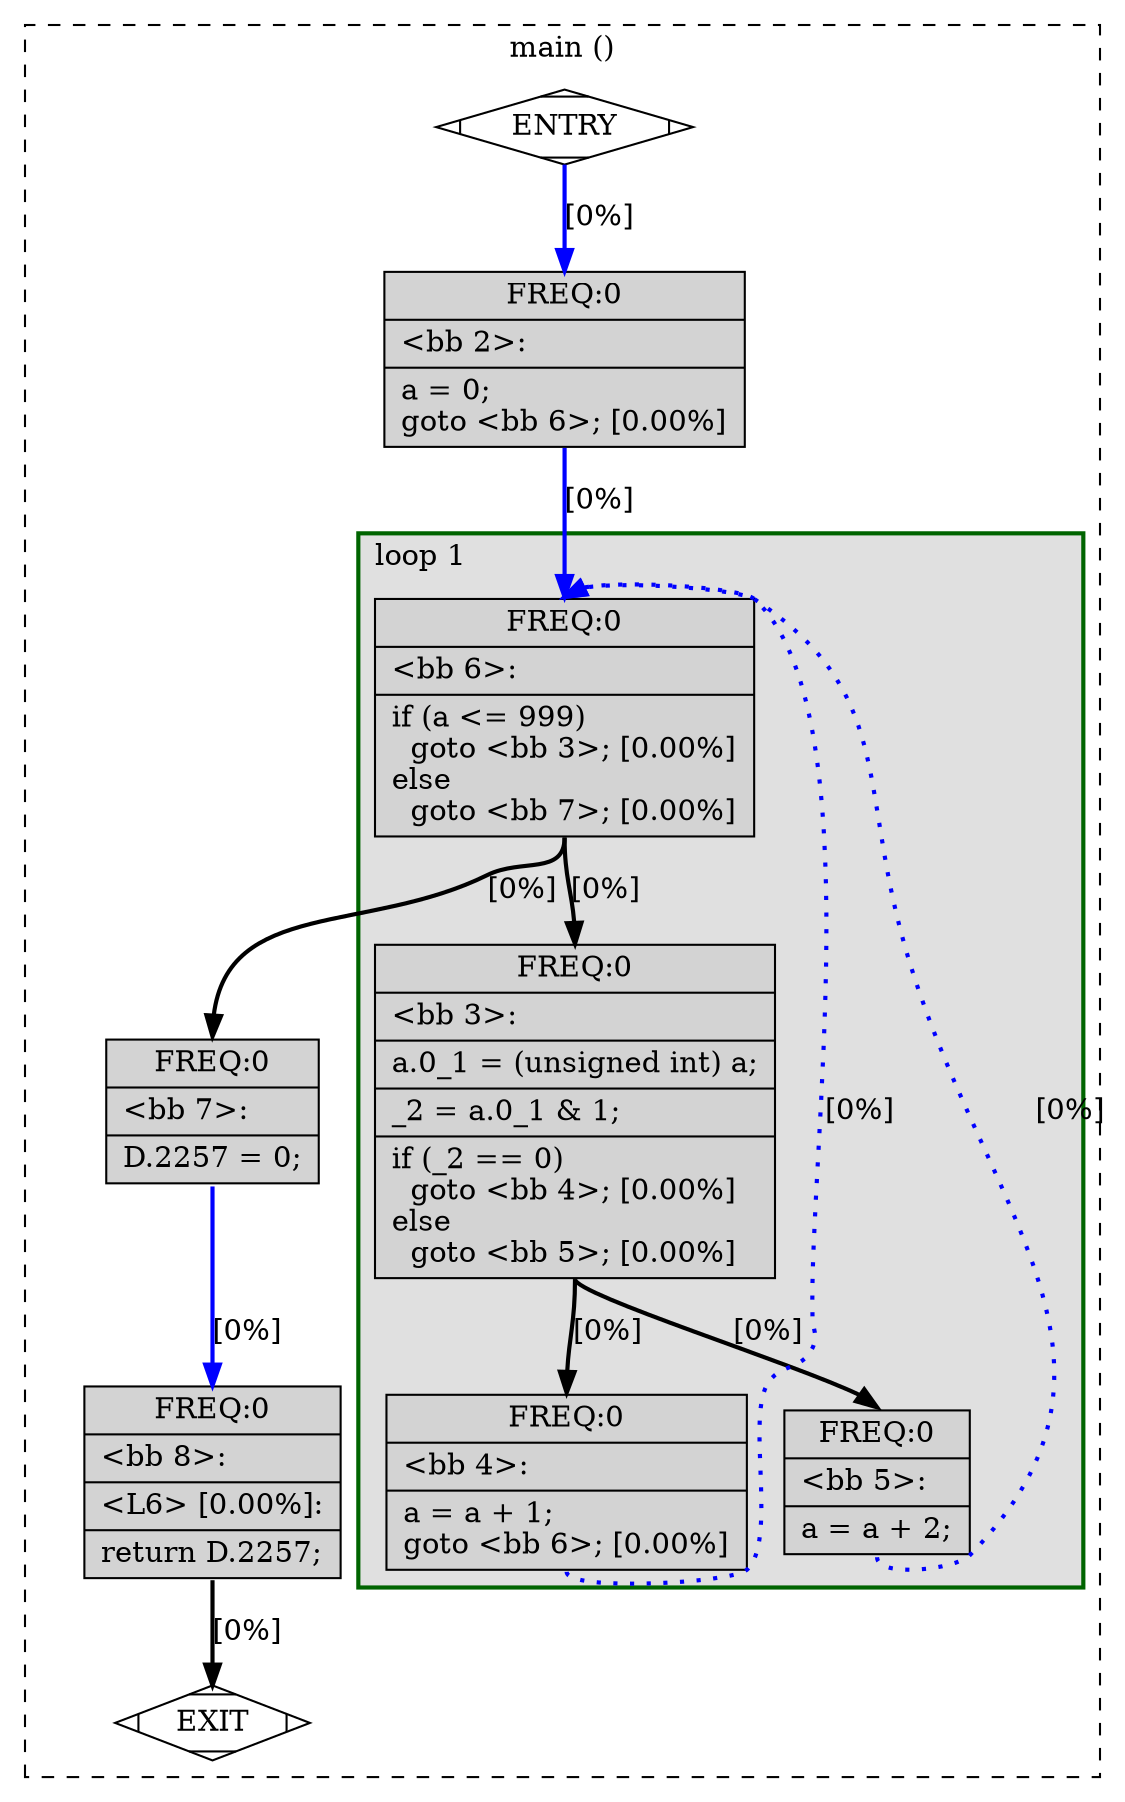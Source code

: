 digraph "main.c.012t.ompexp" {
overlap=false;
subgraph "cluster_main" {
	style="dashed";
	color="black";
	label="main ()";
	subgraph cluster_0_1 {
	style="filled";
	color="darkgreen";
	fillcolor="grey88";
	label="loop 1";
	labeljust=l;
	penwidth=2;
	fn_0_basic_block_6 [shape=record,style=filled,fillcolor=lightgrey,label="{ FREQ:0 |\<bb\ 6\>:\l\
|if\ (a\ \<=\ 999)\l\
\ \ goto\ \<bb\ 3\>;\ [0.00%]\l\
else\l\
\ \ goto\ \<bb\ 7\>;\ [0.00%]\l\
}"];

	fn_0_basic_block_3 [shape=record,style=filled,fillcolor=lightgrey,label="{ FREQ:0 |\<bb\ 3\>:\l\
|a.0_1\ =\ (unsigned\ int)\ a;\l\
|_2\ =\ a.0_1\ &\ 1;\l\
|if\ (_2\ ==\ 0)\l\
\ \ goto\ \<bb\ 4\>;\ [0.00%]\l\
else\l\
\ \ goto\ \<bb\ 5\>;\ [0.00%]\l\
}"];

	fn_0_basic_block_4 [shape=record,style=filled,fillcolor=lightgrey,label="{ FREQ:0 |\<bb\ 4\>:\l\
|a\ =\ a\ +\ 1;\l\
goto\ \<bb\ 6\>;\ [0.00%]\l\
}"];

	fn_0_basic_block_5 [shape=record,style=filled,fillcolor=lightgrey,label="{ FREQ:0 |\<bb\ 5\>:\l\
|a\ =\ a\ +\ 2;\l\
}"];

	}
	fn_0_basic_block_0 [shape=Mdiamond,style=filled,fillcolor=white,label="ENTRY"];

	fn_0_basic_block_1 [shape=Mdiamond,style=filled,fillcolor=white,label="EXIT"];

	fn_0_basic_block_2 [shape=record,style=filled,fillcolor=lightgrey,label="{ FREQ:0 |\<bb\ 2\>:\l\
|a\ =\ 0;\l\
goto\ \<bb\ 6\>;\ [0.00%]\l\
}"];

	fn_0_basic_block_7 [shape=record,style=filled,fillcolor=lightgrey,label="{ FREQ:0 |\<bb\ 7\>:\l\
|D.2257\ =\ 0;\l\
}"];

	fn_0_basic_block_8 [shape=record,style=filled,fillcolor=lightgrey,label="{ FREQ:0 |\<bb\ 8\>:\l\
|\<L6\>\ [0.00%]:\l\
|return\ D.2257;\l\
}"];

	fn_0_basic_block_0:s -> fn_0_basic_block_2:n [style="solid,bold",color=blue,weight=100,constraint=true, label="[0%]"];
	fn_0_basic_block_2:s -> fn_0_basic_block_6:n [style="solid,bold",color=blue,weight=100,constraint=true, label="[0%]"];
	fn_0_basic_block_3:s -> fn_0_basic_block_4:n [style="solid,bold",color=black,weight=10,constraint=true, label="[0%]"];
	fn_0_basic_block_3:s -> fn_0_basic_block_5:n [style="solid,bold",color=black,weight=10,constraint=true, label="[0%]"];
	fn_0_basic_block_4:s -> fn_0_basic_block_6:n [style="dotted,bold",color=blue,weight=10,constraint=false, label="[0%]"];
	fn_0_basic_block_5:s -> fn_0_basic_block_6:n [style="dotted,bold",color=blue,weight=10,constraint=false, label="[0%]"];
	fn_0_basic_block_6:s -> fn_0_basic_block_3:n [style="solid,bold",color=black,weight=10,constraint=true, label="[0%]"];
	fn_0_basic_block_6:s -> fn_0_basic_block_7:n [style="solid,bold",color=black,weight=10,constraint=true, label="[0%]"];
	fn_0_basic_block_7:s -> fn_0_basic_block_8:n [style="solid,bold",color=blue,weight=100,constraint=true, label="[0%]"];
	fn_0_basic_block_8:s -> fn_0_basic_block_1:n [style="solid,bold",color=black,weight=10,constraint=true, label="[0%]"];
	fn_0_basic_block_0:s -> fn_0_basic_block_1:n [style="invis",constraint=true];
}
}
